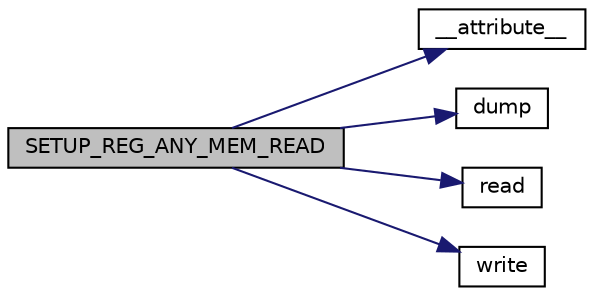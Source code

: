 digraph "SETUP_REG_ANY_MEM_READ"
{
  edge [fontname="Helvetica",fontsize="10",labelfontname="Helvetica",labelfontsize="10"];
  node [fontname="Helvetica",fontsize="10",shape=record];
  rankdir="LR";
  Node15 [label="SETUP_REG_ANY_MEM_READ",height=0.2,width=0.4,color="black", fillcolor="grey75", style="filled", fontcolor="black"];
  Node15 -> Node16 [color="midnightblue",fontsize="10",style="solid",fontname="Helvetica"];
  Node16 [label="__attribute__",height=0.2,width=0.4,color="black", fillcolor="white", style="filled",URL="$d5/d72/vmsa__descriptors_8h.html#aef13e0daaaf36e07fef84d08502226f2"];
  Node15 -> Node17 [color="midnightblue",fontsize="10",style="solid",fontname="Helvetica"];
  Node17 [label="dump",height=0.2,width=0.4,color="black", fillcolor="white", style="filled",URL="$d5/d72/vmsa__descriptors_8h.html#a5ef79f79723cddd5234dc46d851bc381"];
  Node15 -> Node18 [color="midnightblue",fontsize="10",style="solid",fontname="Helvetica"];
  Node18 [label="read",height=0.2,width=0.4,color="black", fillcolor="white", style="filled",URL="$d5/d72/vmsa__descriptors_8h.html#a74c85d33d59feea6ad4a23bb99ed54dc"];
  Node15 -> Node19 [color="midnightblue",fontsize="10",style="solid",fontname="Helvetica"];
  Node19 [label="write",height=0.2,width=0.4,color="black", fillcolor="white", style="filled",URL="$d5/d72/vmsa__descriptors_8h.html#a4a3e7c4a6c13599948e24d14de1b0d9a"];
}
